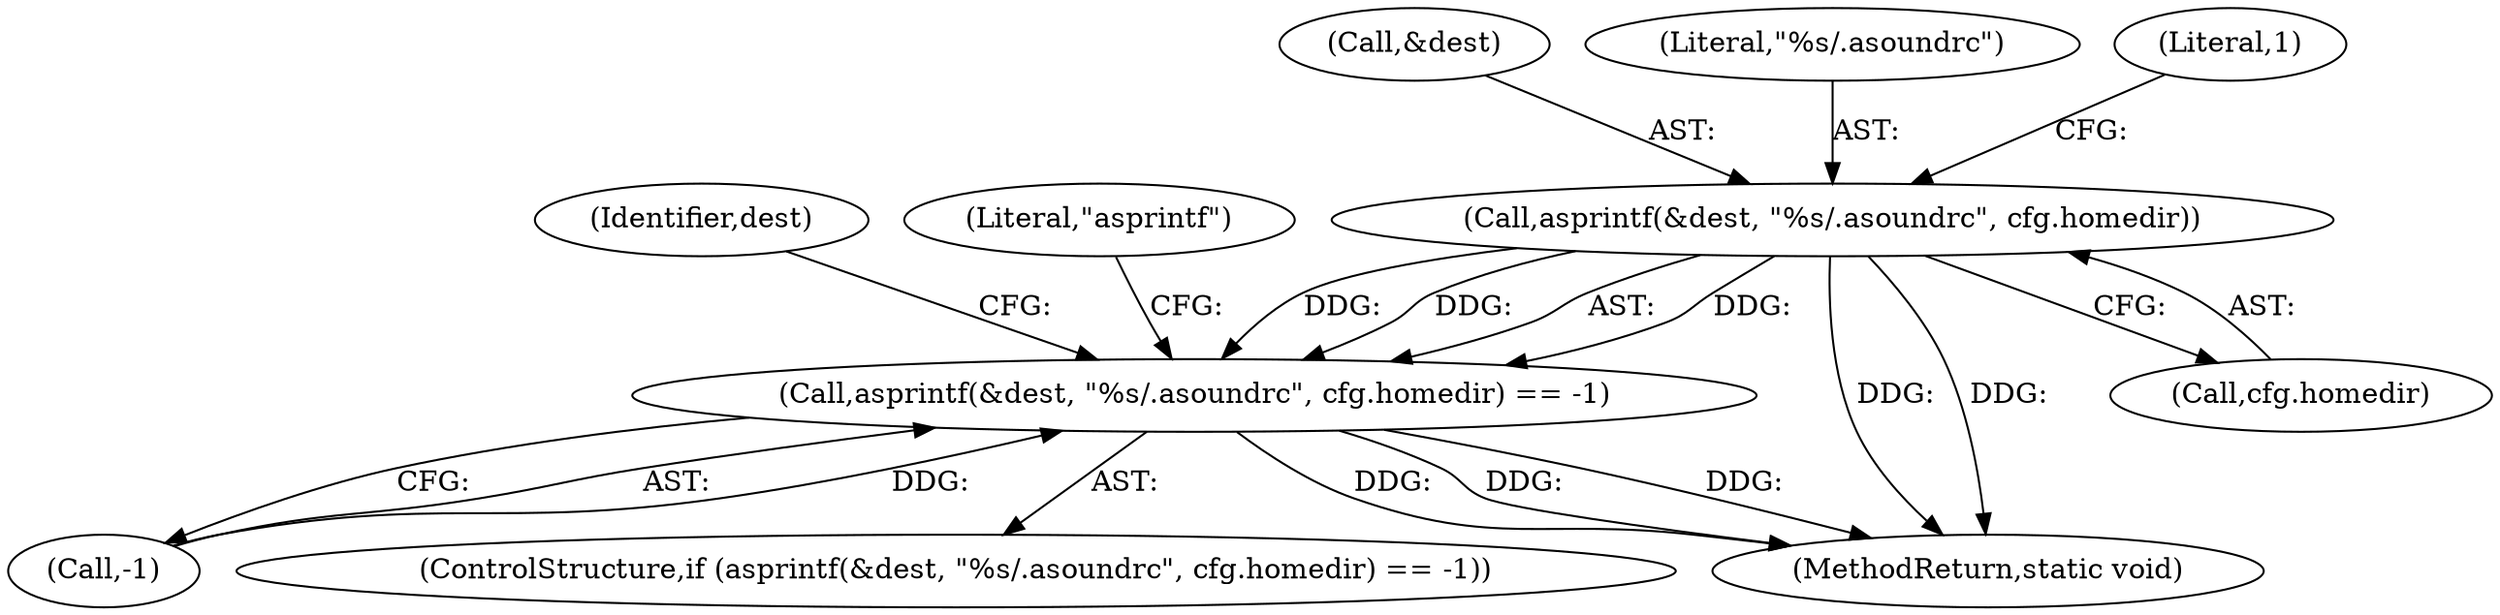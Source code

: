 digraph "0_firejail_b8a4ff9775318ca5e679183884a6a63f3da8f863@pointer" {
"1000110" [label="(Call,asprintf(&dest, \"%s/.asoundrc\", cfg.homedir))"];
"1000109" [label="(Call,asprintf(&dest, \"%s/.asoundrc\", cfg.homedir) == -1)"];
"1000108" [label="(ControlStructure,if (asprintf(&dest, \"%s/.asoundrc\", cfg.homedir) == -1))"];
"1000123" [label="(Identifier,dest)"];
"1000144" [label="(MethodReturn,static void)"];
"1000114" [label="(Call,cfg.homedir)"];
"1000109" [label="(Call,asprintf(&dest, \"%s/.asoundrc\", cfg.homedir) == -1)"];
"1000110" [label="(Call,asprintf(&dest, \"%s/.asoundrc\", cfg.homedir))"];
"1000111" [label="(Call,&dest)"];
"1000113" [label="(Literal,\"%s/.asoundrc\")"];
"1000118" [label="(Literal,1)"];
"1000117" [label="(Call,-1)"];
"1000120" [label="(Literal,\"asprintf\")"];
"1000110" -> "1000109"  [label="AST: "];
"1000110" -> "1000114"  [label="CFG: "];
"1000111" -> "1000110"  [label="AST: "];
"1000113" -> "1000110"  [label="AST: "];
"1000114" -> "1000110"  [label="AST: "];
"1000118" -> "1000110"  [label="CFG: "];
"1000110" -> "1000144"  [label="DDG: "];
"1000110" -> "1000144"  [label="DDG: "];
"1000110" -> "1000109"  [label="DDG: "];
"1000110" -> "1000109"  [label="DDG: "];
"1000110" -> "1000109"  [label="DDG: "];
"1000109" -> "1000108"  [label="AST: "];
"1000109" -> "1000117"  [label="CFG: "];
"1000117" -> "1000109"  [label="AST: "];
"1000120" -> "1000109"  [label="CFG: "];
"1000123" -> "1000109"  [label="CFG: "];
"1000109" -> "1000144"  [label="DDG: "];
"1000109" -> "1000144"  [label="DDG: "];
"1000109" -> "1000144"  [label="DDG: "];
"1000117" -> "1000109"  [label="DDG: "];
}
